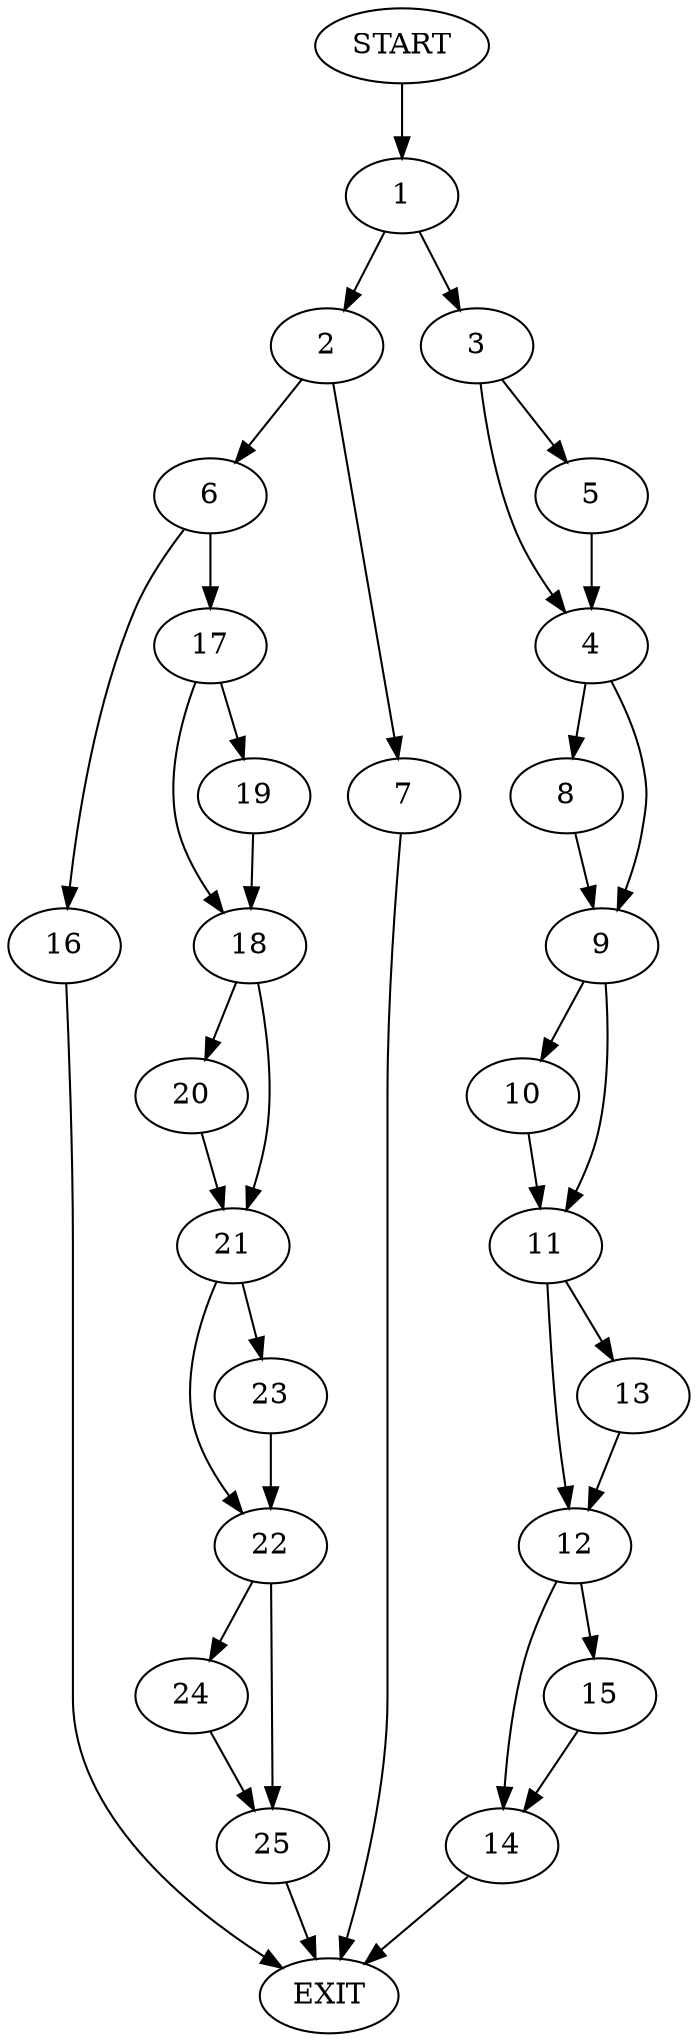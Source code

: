 digraph {
0 [label="START"]
26 [label="EXIT"]
0 -> 1
1 -> 2
1 -> 3
3 -> 4
3 -> 5
2 -> 6
2 -> 7
4 -> 8
4 -> 9
5 -> 4
9 -> 10
9 -> 11
8 -> 9
11 -> 12
11 -> 13
10 -> 11
12 -> 14
12 -> 15
13 -> 12
15 -> 14
14 -> 26
6 -> 16
6 -> 17
7 -> 26
17 -> 18
17 -> 19
16 -> 26
19 -> 18
18 -> 20
18 -> 21
20 -> 21
21 -> 22
21 -> 23
23 -> 22
22 -> 24
22 -> 25
25 -> 26
24 -> 25
}
